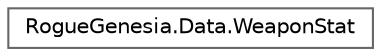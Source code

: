 digraph "Graphical Class Hierarchy"
{
 // LATEX_PDF_SIZE
  bgcolor="transparent";
  edge [fontname=Helvetica,fontsize=10,labelfontname=Helvetica,labelfontsize=10];
  node [fontname=Helvetica,fontsize=10,shape=box,height=0.2,width=0.4];
  rankdir="LR";
  Node0 [label="RogueGenesia.Data.WeaponStat",height=0.2,width=0.4,color="grey40", fillcolor="white", style="filled",URL="$struct_rogue_genesia_1_1_data_1_1_weapon_stat.html",tooltip=" "];
}
